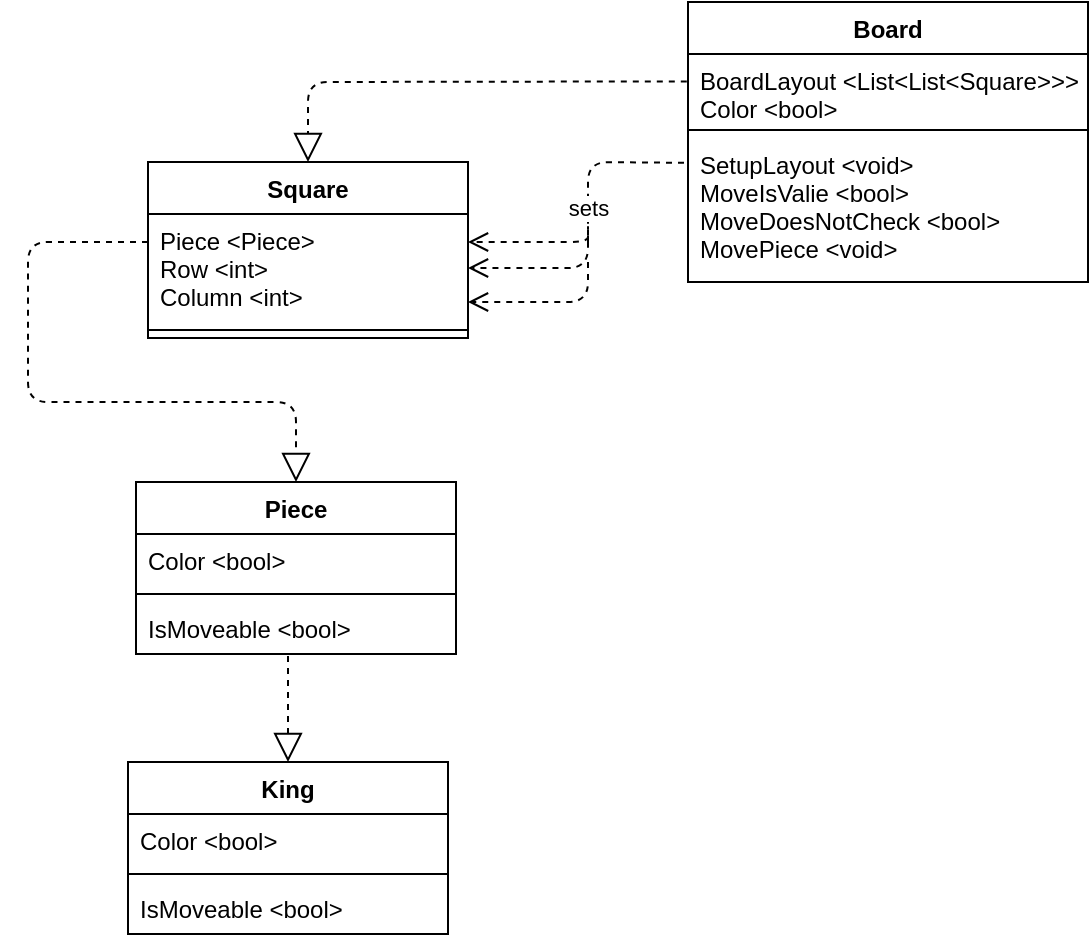 <mxfile version="14.7.3" type="device"><diagram id="C5RBs43oDa-KdzZeNtuy" name="Page-1"><mxGraphModel dx="1185" dy="643" grid="1" gridSize="10" guides="1" tooltips="1" connect="1" arrows="1" fold="1" page="1" pageScale="1" pageWidth="827" pageHeight="1169" math="0" shadow="0"><root><mxCell id="WIyWlLk6GJQsqaUBKTNV-0"/><mxCell id="WIyWlLk6GJQsqaUBKTNV-1" parent="WIyWlLk6GJQsqaUBKTNV-0"/><mxCell id="ChiS2h6ukrLQg-4tu0Li-1" value="Square" style="swimlane;fontStyle=1;align=center;verticalAlign=top;childLayout=stackLayout;horizontal=1;startSize=26;horizontalStack=0;resizeParent=1;resizeParentMax=0;resizeLast=0;collapsible=1;marginBottom=0;" vertex="1" parent="WIyWlLk6GJQsqaUBKTNV-1"><mxGeometry x="200" y="160" width="160" height="88" as="geometry"/></mxCell><mxCell id="ChiS2h6ukrLQg-4tu0Li-2" value="Piece &lt;Piece&gt;&#10;Row &lt;int&gt;&#10;Column &lt;int&gt;" style="text;strokeColor=none;fillColor=none;align=left;verticalAlign=top;spacingLeft=4;spacingRight=4;overflow=hidden;rotatable=0;points=[[0,0.5],[1,0.5]];portConstraint=eastwest;" vertex="1" parent="ChiS2h6ukrLQg-4tu0Li-1"><mxGeometry y="26" width="160" height="54" as="geometry"/></mxCell><mxCell id="ChiS2h6ukrLQg-4tu0Li-3" value="" style="line;strokeWidth=1;fillColor=none;align=left;verticalAlign=middle;spacingTop=-1;spacingLeft=3;spacingRight=3;rotatable=0;labelPosition=right;points=[];portConstraint=eastwest;" vertex="1" parent="ChiS2h6ukrLQg-4tu0Li-1"><mxGeometry y="80" width="160" height="8" as="geometry"/></mxCell><mxCell id="ChiS2h6ukrLQg-4tu0Li-5" value="Board" style="swimlane;fontStyle=1;align=center;verticalAlign=top;childLayout=stackLayout;horizontal=1;startSize=26;horizontalStack=0;resizeParent=1;resizeParentMax=0;resizeLast=0;collapsible=1;marginBottom=0;" vertex="1" parent="WIyWlLk6GJQsqaUBKTNV-1"><mxGeometry x="470" y="80" width="200" height="140" as="geometry"/></mxCell><mxCell id="ChiS2h6ukrLQg-4tu0Li-6" value="BoardLayout &lt;List&lt;List&lt;Square&gt;&gt;&gt;&#10;Color &lt;bool&gt;" style="text;strokeColor=none;fillColor=none;align=left;verticalAlign=top;spacingLeft=4;spacingRight=4;overflow=hidden;rotatable=0;points=[[0,0.5],[1,0.5]];portConstraint=eastwest;" vertex="1" parent="ChiS2h6ukrLQg-4tu0Li-5"><mxGeometry y="26" width="200" height="34" as="geometry"/></mxCell><mxCell id="ChiS2h6ukrLQg-4tu0Li-7" value="" style="line;strokeWidth=1;fillColor=none;align=left;verticalAlign=middle;spacingTop=-1;spacingLeft=3;spacingRight=3;rotatable=0;labelPosition=right;points=[];portConstraint=eastwest;" vertex="1" parent="ChiS2h6ukrLQg-4tu0Li-5"><mxGeometry y="60" width="200" height="8" as="geometry"/></mxCell><mxCell id="ChiS2h6ukrLQg-4tu0Li-8" value="SetupLayout &lt;void&gt;&#10;MoveIsValie &lt;bool&gt;&#10;MoveDoesNotCheck &lt;bool&gt;&#10;MovePiece &lt;void&gt;" style="text;strokeColor=none;fillColor=none;align=left;verticalAlign=top;spacingLeft=4;spacingRight=4;overflow=hidden;rotatable=0;points=[[0,0.5],[1,0.5]];portConstraint=eastwest;" vertex="1" parent="ChiS2h6ukrLQg-4tu0Li-5"><mxGeometry y="68" width="200" height="72" as="geometry"/></mxCell><mxCell id="ChiS2h6ukrLQg-4tu0Li-10" value="Piece" style="swimlane;fontStyle=1;align=center;verticalAlign=top;childLayout=stackLayout;horizontal=1;startSize=26;horizontalStack=0;resizeParent=1;resizeParentMax=0;resizeLast=0;collapsible=1;marginBottom=0;" vertex="1" parent="WIyWlLk6GJQsqaUBKTNV-1"><mxGeometry x="194" y="320" width="160" height="86" as="geometry"/></mxCell><mxCell id="ChiS2h6ukrLQg-4tu0Li-11" value="Color &lt;bool&gt;&#10;" style="text;strokeColor=none;fillColor=none;align=left;verticalAlign=top;spacingLeft=4;spacingRight=4;overflow=hidden;rotatable=0;points=[[0,0.5],[1,0.5]];portConstraint=eastwest;" vertex="1" parent="ChiS2h6ukrLQg-4tu0Li-10"><mxGeometry y="26" width="160" height="26" as="geometry"/></mxCell><mxCell id="ChiS2h6ukrLQg-4tu0Li-12" value="" style="line;strokeWidth=1;fillColor=none;align=left;verticalAlign=middle;spacingTop=-1;spacingLeft=3;spacingRight=3;rotatable=0;labelPosition=right;points=[];portConstraint=eastwest;" vertex="1" parent="ChiS2h6ukrLQg-4tu0Li-10"><mxGeometry y="52" width="160" height="8" as="geometry"/></mxCell><mxCell id="ChiS2h6ukrLQg-4tu0Li-13" value="IsMoveable &lt;bool&gt;" style="text;strokeColor=none;fillColor=none;align=left;verticalAlign=top;spacingLeft=4;spacingRight=4;overflow=hidden;rotatable=0;points=[[0,0.5],[1,0.5]];portConstraint=eastwest;" vertex="1" parent="ChiS2h6ukrLQg-4tu0Li-10"><mxGeometry y="60" width="160" height="26" as="geometry"/></mxCell><mxCell id="ChiS2h6ukrLQg-4tu0Li-14" value="" style="endArrow=block;dashed=1;endFill=0;endSize=12;html=1;exitX=-0.003;exitY=0.403;exitDx=0;exitDy=0;entryX=0.5;entryY=0;entryDx=0;entryDy=0;exitPerimeter=0;" edge="1" parent="WIyWlLk6GJQsqaUBKTNV-1" source="ChiS2h6ukrLQg-4tu0Li-6" target="ChiS2h6ukrLQg-4tu0Li-1"><mxGeometry width="160" relative="1" as="geometry"><mxPoint x="190" y="350" as="sourcePoint"/><mxPoint x="350" y="350" as="targetPoint"/><Array as="points"><mxPoint x="280" y="120"/></Array></mxGeometry></mxCell><mxCell id="ChiS2h6ukrLQg-4tu0Li-15" value="" style="endArrow=block;dashed=1;endFill=0;endSize=12;html=1;entryX=0.5;entryY=0;entryDx=0;entryDy=0;" edge="1" parent="WIyWlLk6GJQsqaUBKTNV-1" target="ChiS2h6ukrLQg-4tu0Li-10"><mxGeometry width="160" relative="1" as="geometry"><mxPoint x="200" y="200" as="sourcePoint"/><mxPoint x="140" y="360" as="targetPoint"/><Array as="points"><mxPoint x="140" y="200"/><mxPoint x="140" y="220"/><mxPoint x="140" y="280"/><mxPoint x="274" y="280"/></Array></mxGeometry></mxCell><mxCell id="ChiS2h6ukrLQg-4tu0Li-16" value="sets" style="html=1;verticalAlign=bottom;endArrow=open;dashed=1;endSize=8;exitX=-0.01;exitY=0.172;exitDx=0;exitDy=0;exitPerimeter=0;entryX=1;entryY=0.5;entryDx=0;entryDy=0;" edge="1" parent="WIyWlLk6GJQsqaUBKTNV-1" source="ChiS2h6ukrLQg-4tu0Li-8" target="ChiS2h6ukrLQg-4tu0Li-2"><mxGeometry relative="1" as="geometry"><mxPoint x="420" y="220" as="sourcePoint"/><mxPoint x="340" y="220" as="targetPoint"/><Array as="points"><mxPoint x="420" y="160"/><mxPoint x="420" y="213"/></Array></mxGeometry></mxCell><mxCell id="ChiS2h6ukrLQg-4tu0Li-17" value="" style="html=1;verticalAlign=bottom;endArrow=open;dashed=1;endSize=8;" edge="1" parent="WIyWlLk6GJQsqaUBKTNV-1"><mxGeometry relative="1" as="geometry"><mxPoint x="420" y="210" as="sourcePoint"/><mxPoint x="360" y="230" as="targetPoint"/><Array as="points"><mxPoint x="420" y="230"/></Array></mxGeometry></mxCell><mxCell id="ChiS2h6ukrLQg-4tu0Li-18" value="" style="html=1;verticalAlign=bottom;endArrow=open;dashed=1;endSize=8;" edge="1" parent="WIyWlLk6GJQsqaUBKTNV-1"><mxGeometry relative="1" as="geometry"><mxPoint x="420" y="200" as="sourcePoint"/><mxPoint x="360" y="200.0" as="targetPoint"/><Array as="points"><mxPoint x="420" y="190"/><mxPoint x="420" y="200"/></Array></mxGeometry></mxCell><mxCell id="ChiS2h6ukrLQg-4tu0Li-23" value="King" style="swimlane;fontStyle=1;align=center;verticalAlign=top;childLayout=stackLayout;horizontal=1;startSize=26;horizontalStack=0;resizeParent=1;resizeParentMax=0;resizeLast=0;collapsible=1;marginBottom=0;" vertex="1" parent="WIyWlLk6GJQsqaUBKTNV-1"><mxGeometry x="190" y="460" width="160" height="86" as="geometry"/></mxCell><mxCell id="ChiS2h6ukrLQg-4tu0Li-24" value="Color &lt;bool&gt;&#10;" style="text;strokeColor=none;fillColor=none;align=left;verticalAlign=top;spacingLeft=4;spacingRight=4;overflow=hidden;rotatable=0;points=[[0,0.5],[1,0.5]];portConstraint=eastwest;" vertex="1" parent="ChiS2h6ukrLQg-4tu0Li-23"><mxGeometry y="26" width="160" height="26" as="geometry"/></mxCell><mxCell id="ChiS2h6ukrLQg-4tu0Li-25" value="" style="line;strokeWidth=1;fillColor=none;align=left;verticalAlign=middle;spacingTop=-1;spacingLeft=3;spacingRight=3;rotatable=0;labelPosition=right;points=[];portConstraint=eastwest;" vertex="1" parent="ChiS2h6ukrLQg-4tu0Li-23"><mxGeometry y="52" width="160" height="8" as="geometry"/></mxCell><mxCell id="ChiS2h6ukrLQg-4tu0Li-26" value="IsMoveable &lt;bool&gt;" style="text;strokeColor=none;fillColor=none;align=left;verticalAlign=top;spacingLeft=4;spacingRight=4;overflow=hidden;rotatable=0;points=[[0,0.5],[1,0.5]];portConstraint=eastwest;" vertex="1" parent="ChiS2h6ukrLQg-4tu0Li-23"><mxGeometry y="60" width="160" height="26" as="geometry"/></mxCell><mxCell id="ChiS2h6ukrLQg-4tu0Li-30" value="" style="endArrow=block;dashed=1;endFill=0;endSize=12;html=1;exitX=0.475;exitY=1.038;exitDx=0;exitDy=0;exitPerimeter=0;entryX=0.5;entryY=0;entryDx=0;entryDy=0;" edge="1" parent="WIyWlLk6GJQsqaUBKTNV-1" source="ChiS2h6ukrLQg-4tu0Li-13" target="ChiS2h6ukrLQg-4tu0Li-23"><mxGeometry width="160" relative="1" as="geometry"><mxPoint x="270" y="430" as="sourcePoint"/><mxPoint x="430" y="430" as="targetPoint"/></mxGeometry></mxCell></root></mxGraphModel></diagram></mxfile>